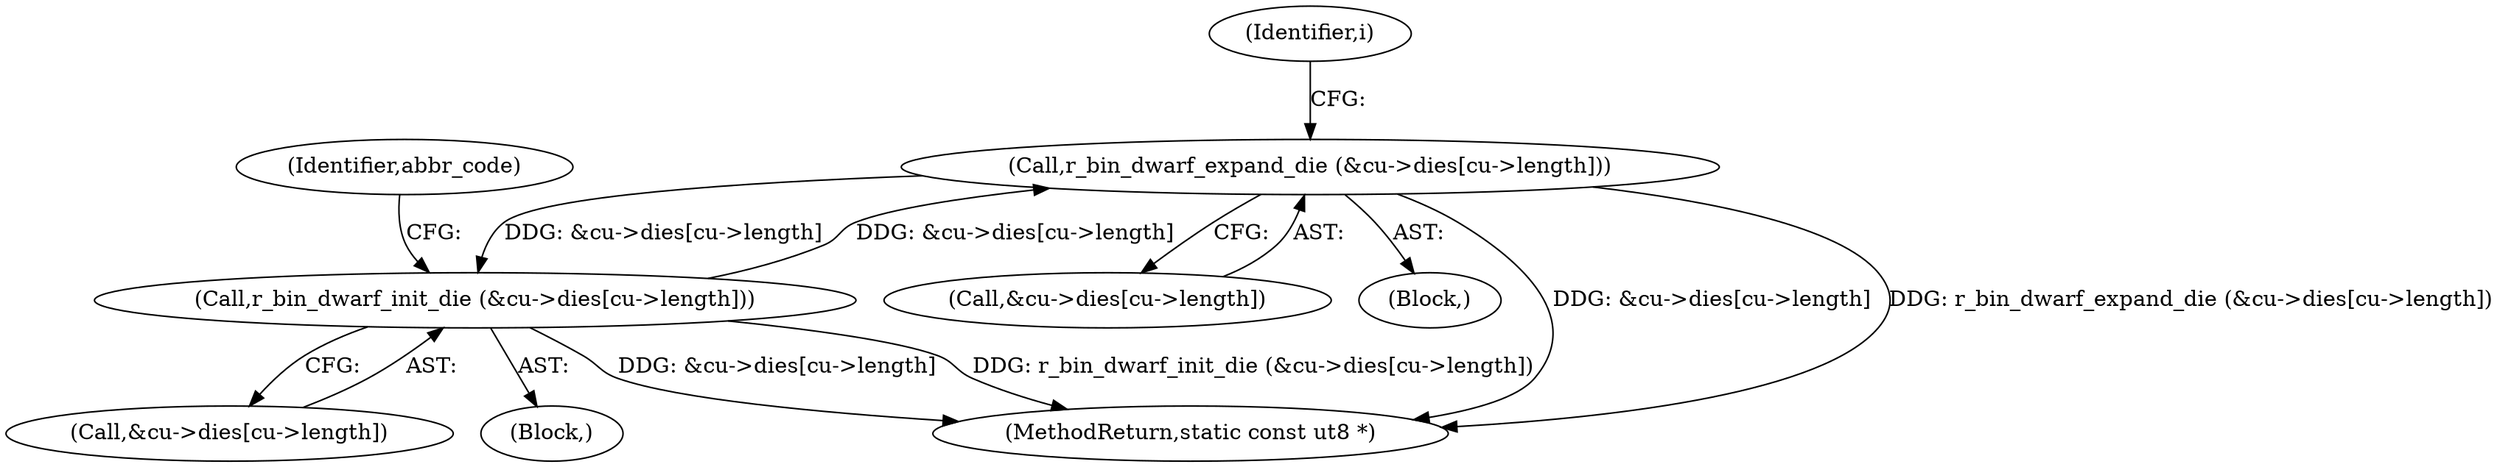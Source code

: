 digraph "0_radare2_bd1bab05083d80464fea854bf4b5c49aaf1b8401@pointer" {
"1000297" [label="(Call,r_bin_dwarf_expand_die (&cu->dies[cu->length]))"];
"1000185" [label="(Call,r_bin_dwarf_init_die (&cu->dies[cu->length]))"];
"1000297" [label="(Call,r_bin_dwarf_expand_die (&cu->dies[cu->length]))"];
"1000186" [label="(Call,&cu->dies[cu->length])"];
"1000185" [label="(Call,r_bin_dwarf_init_die (&cu->dies[cu->length]))"];
"1000298" [label="(Call,&cu->dies[cu->length])"];
"1000297" [label="(Call,r_bin_dwarf_expand_die (&cu->dies[cu->length]))"];
"1000196" [label="(Identifier,abbr_code)"];
"1000296" [label="(Block,)"];
"1000148" [label="(Block,)"];
"1000455" [label="(MethodReturn,static const ut8 *)"];
"1000309" [label="(Identifier,i)"];
"1000297" -> "1000296"  [label="AST: "];
"1000297" -> "1000298"  [label="CFG: "];
"1000298" -> "1000297"  [label="AST: "];
"1000309" -> "1000297"  [label="CFG: "];
"1000297" -> "1000455"  [label="DDG: &cu->dies[cu->length]"];
"1000297" -> "1000455"  [label="DDG: r_bin_dwarf_expand_die (&cu->dies[cu->length])"];
"1000297" -> "1000185"  [label="DDG: &cu->dies[cu->length]"];
"1000185" -> "1000297"  [label="DDG: &cu->dies[cu->length]"];
"1000185" -> "1000148"  [label="AST: "];
"1000185" -> "1000186"  [label="CFG: "];
"1000186" -> "1000185"  [label="AST: "];
"1000196" -> "1000185"  [label="CFG: "];
"1000185" -> "1000455"  [label="DDG: &cu->dies[cu->length]"];
"1000185" -> "1000455"  [label="DDG: r_bin_dwarf_init_die (&cu->dies[cu->length])"];
}
